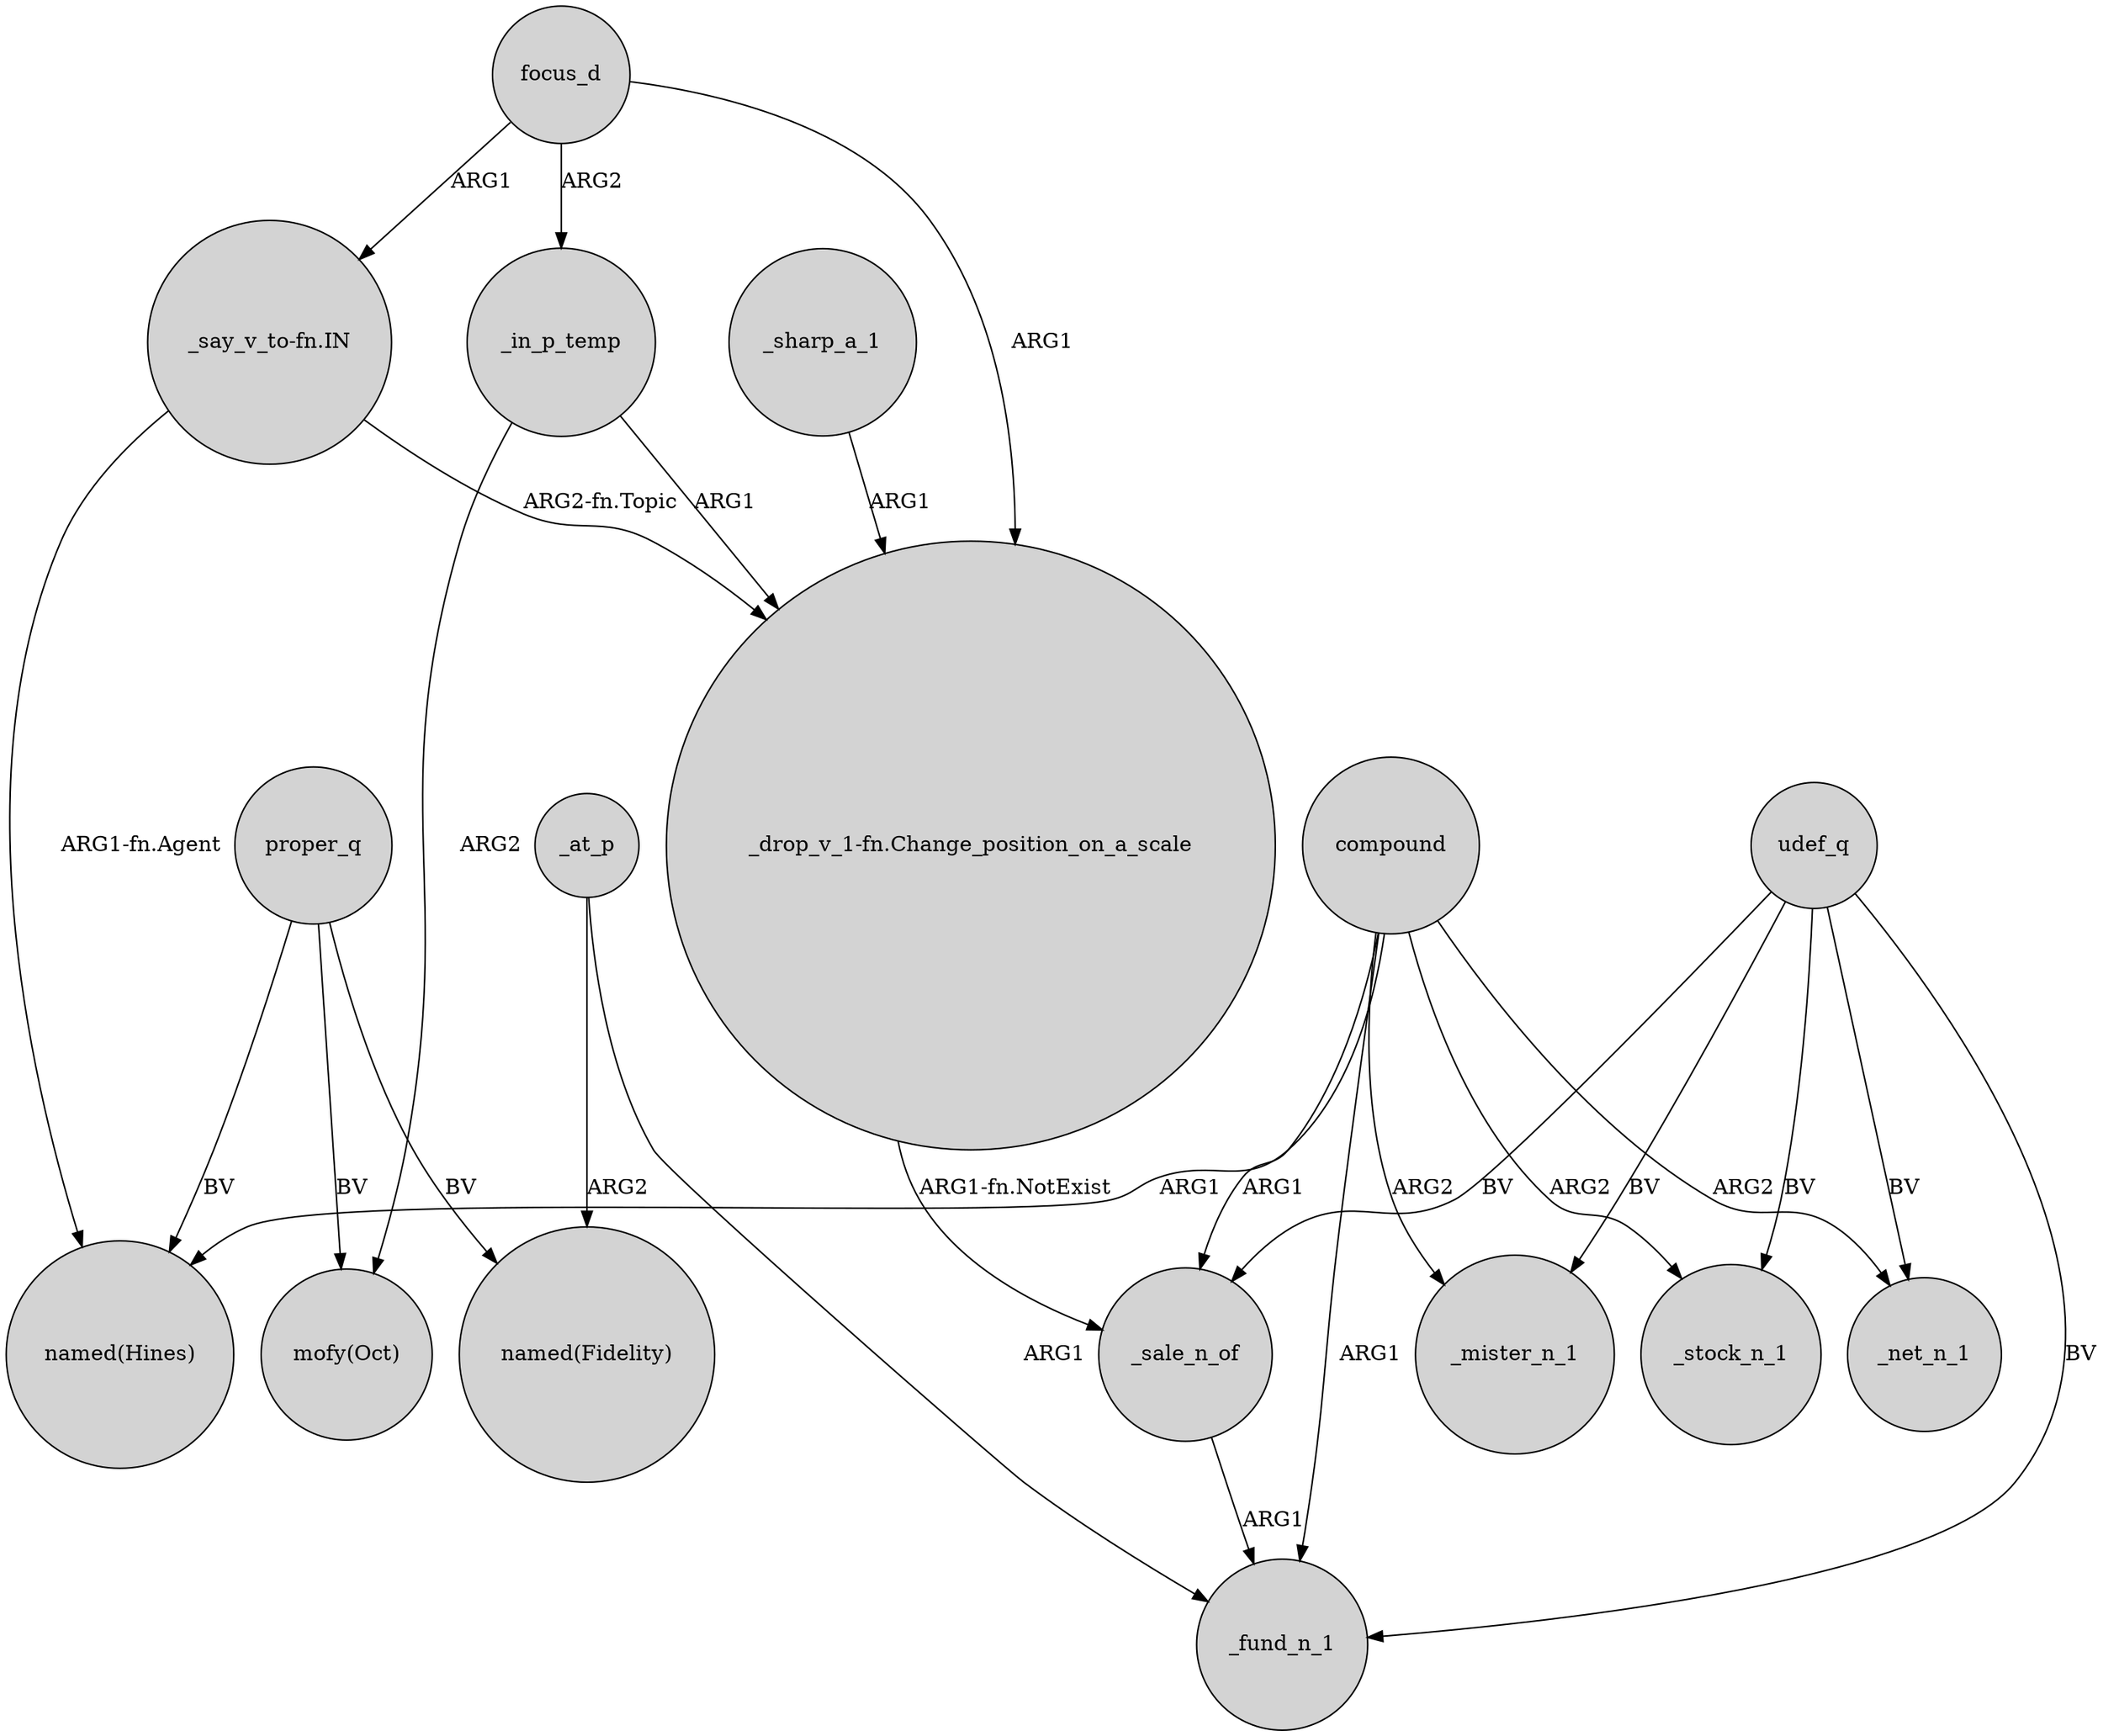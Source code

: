 digraph {
	node [shape=circle style=filled]
	focus_d -> _in_p_temp [label=ARG2]
	_at_p -> _fund_n_1 [label=ARG1]
	_sale_n_of -> _fund_n_1 [label=ARG1]
	compound -> "named(Hines)" [label=ARG1]
	compound -> _mister_n_1 [label=ARG2]
	udef_q -> _mister_n_1 [label=BV]
	_sharp_a_1 -> "_drop_v_1-fn.Change_position_on_a_scale" [label=ARG1]
	_in_p_temp -> "mofy(Oct)" [label=ARG2]
	proper_q -> "mofy(Oct)" [label=BV]
	_in_p_temp -> "_drop_v_1-fn.Change_position_on_a_scale" [label=ARG1]
	compound -> _stock_n_1 [label=ARG2]
	proper_q -> "named(Fidelity)" [label=BV]
	"_drop_v_1-fn.Change_position_on_a_scale" -> _sale_n_of [label="ARG1-fn.NotExist"]
	udef_q -> _stock_n_1 [label=BV]
	compound -> _net_n_1 [label=ARG2]
	"_say_v_to-fn.IN" -> "_drop_v_1-fn.Change_position_on_a_scale" [label="ARG2-fn.Topic"]
	proper_q -> "named(Hines)" [label=BV]
	udef_q -> _fund_n_1 [label=BV]
	udef_q -> _sale_n_of [label=BV]
	focus_d -> "_drop_v_1-fn.Change_position_on_a_scale" [label=ARG1]
	udef_q -> _net_n_1 [label=BV]
	"_say_v_to-fn.IN" -> "named(Hines)" [label="ARG1-fn.Agent"]
	_at_p -> "named(Fidelity)" [label=ARG2]
	compound -> _sale_n_of [label=ARG1]
	compound -> _fund_n_1 [label=ARG1]
	focus_d -> "_say_v_to-fn.IN" [label=ARG1]
}

